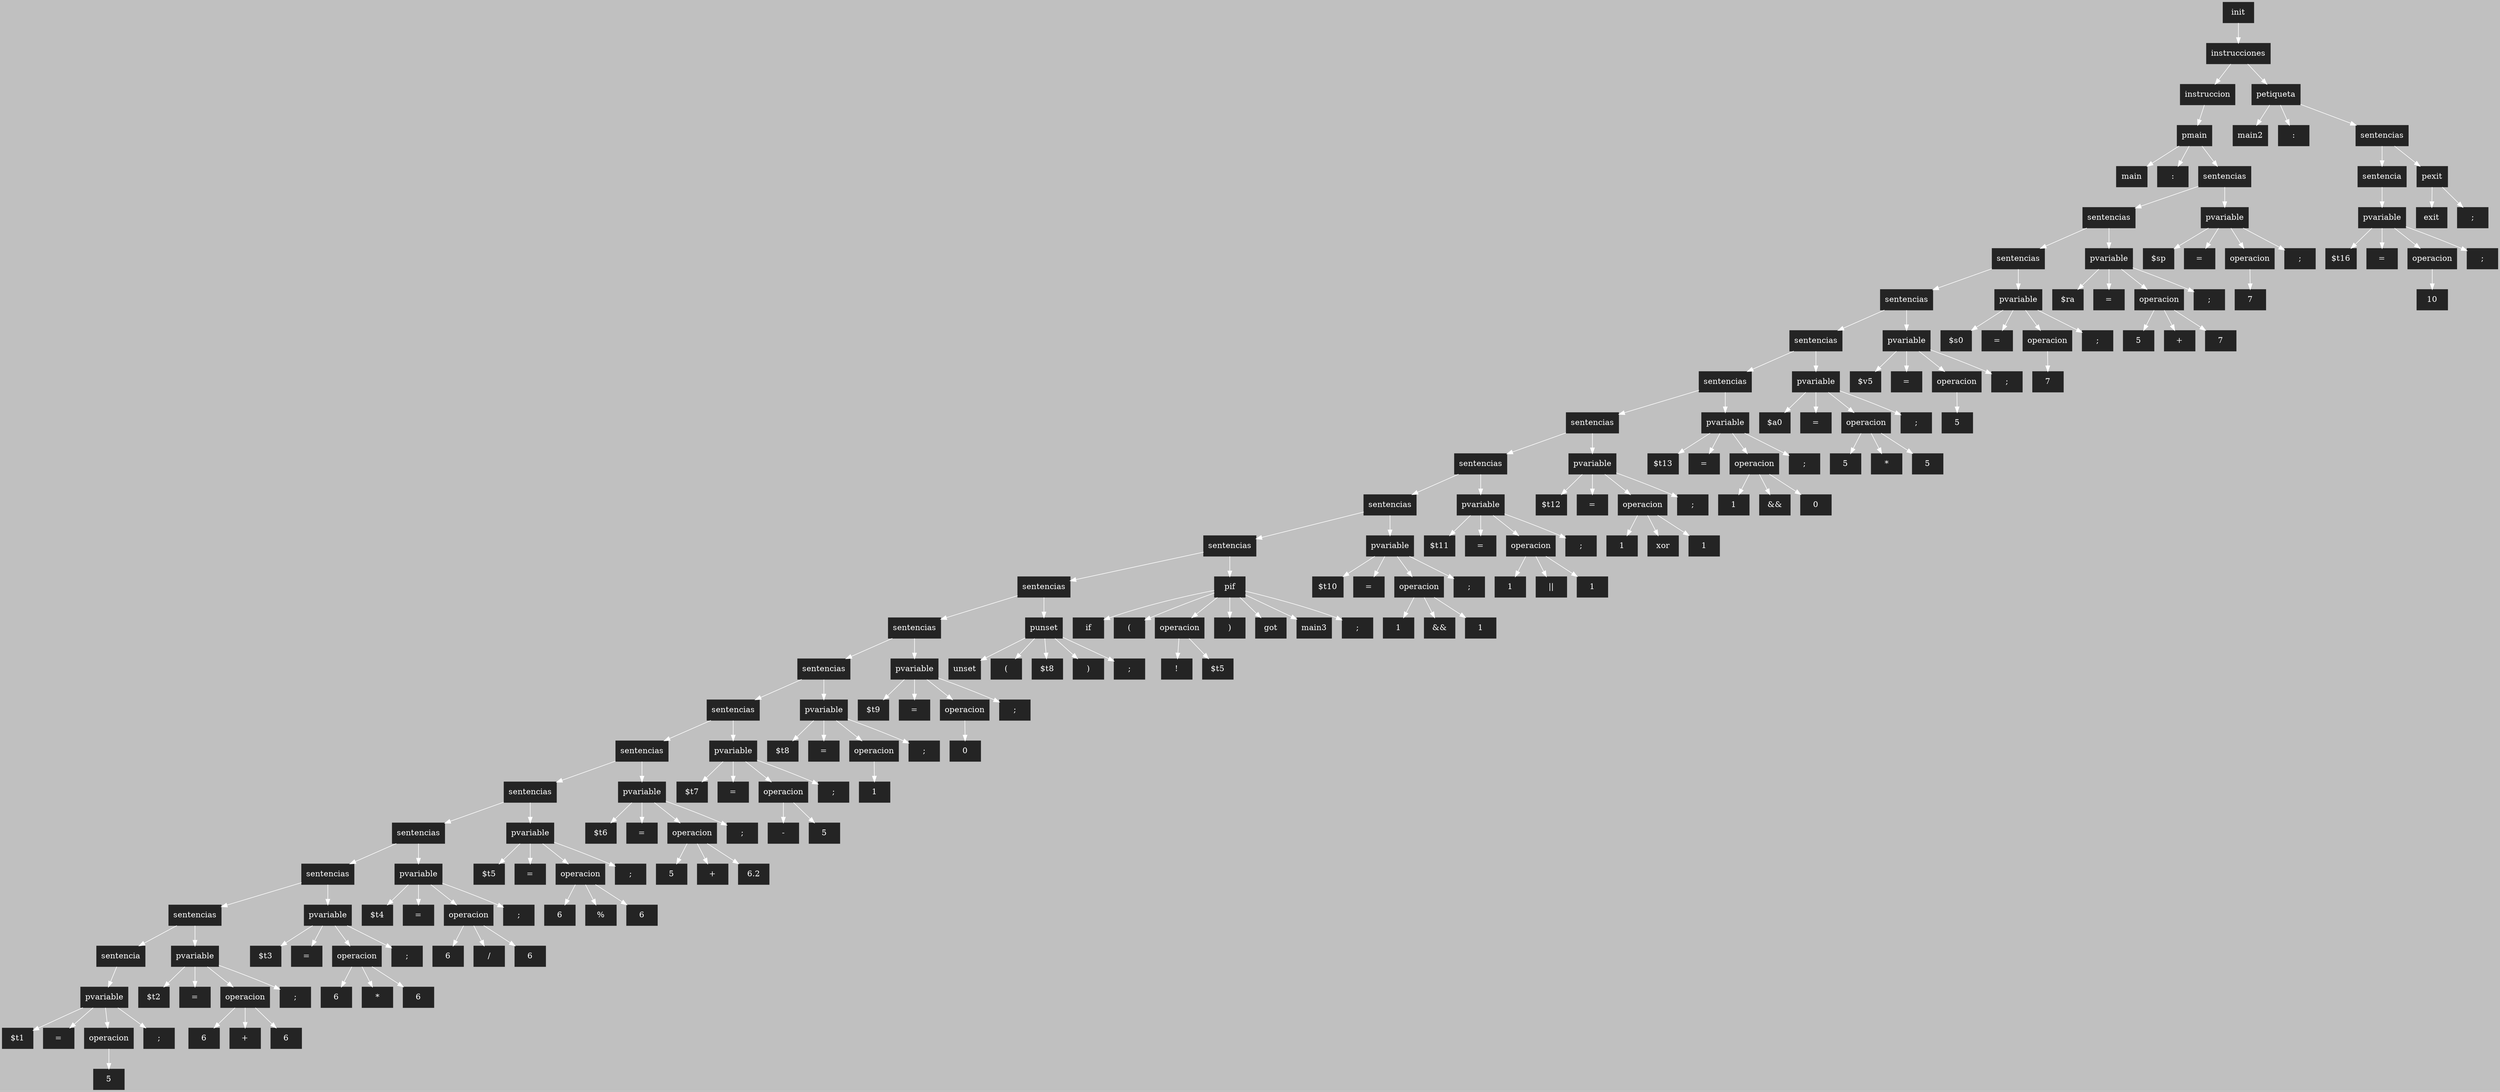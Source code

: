 digraph{ bgcolor = gray 
 node[fontcolor = white, height = 0.5, color = white] 
 [shape=box, style=filled, color=gray14] 
 rankdir=UD 
 edge[color=white, dir=fordware]
561[style = "filled" ; label = "init"] 
560[style = "filled" ; label = "instrucciones"] 
545[style = "filled" ; label = "instruccion"] 
542[style = "filled" ; label = "pmain"] 
543[style = "filled" ; label = "main"] 
544[style = "filled" ; label = ":"] 
541[style = "filled" ; label = "sentencias"] 
534[style = "filled" ; label = "sentencias"] 
525[style = "filled" ; label = "sentencias"] 
518[style = "filled" ; label = "sentencias"] 
511[style = "filled" ; label = "sentencias"] 
502[style = "filled" ; label = "sentencias"] 
493[style = "filled" ; label = "sentencias"] 
484[style = "filled" ; label = "sentencias"] 
475[style = "filled" ; label = "sentencias"] 
466[style = "filled" ; label = "sentencias"] 
455[style = "filled" ; label = "sentencias"] 
448[style = "filled" ; label = "sentencias"] 
441[style = "filled" ; label = "sentencias"] 
434[style = "filled" ; label = "sentencias"] 
426[style = "filled" ; label = "sentencias"] 
417[style = "filled" ; label = "sentencias"] 
408[style = "filled" ; label = "sentencias"] 
399[style = "filled" ; label = "sentencias"] 
390[style = "filled" ; label = "sentencias"] 
381[style = "filled" ; label = "sentencia"] 
377[style = "filled" ; label = "pvariable"] 
378[style = "filled" ; label = "$t1"] 
379[style = "filled" ; label = "="] 
376[style = "filled" ; label = "operacion"] 
375[style = "filled" ; label = "5"] 
380[style = "filled" ; label = ";"] 
386[style = "filled" ; label = "pvariable"] 
387[style = "filled" ; label = "$t2"] 
388[style = "filled" ; label = "="] 
384[style = "filled" ; label = "operacion"] 
382[style = "filled" ; label = "6"] 
385[style = "filled" ; label = "+"] 
383[style = "filled" ; label = "6"] 
389[style = "filled" ; label = ";"] 
395[style = "filled" ; label = "pvariable"] 
396[style = "filled" ; label = "$t3"] 
397[style = "filled" ; label = "="] 
393[style = "filled" ; label = "operacion"] 
391[style = "filled" ; label = "6"] 
394[style = "filled" ; label = "*"] 
392[style = "filled" ; label = "6"] 
398[style = "filled" ; label = ";"] 
404[style = "filled" ; label = "pvariable"] 
405[style = "filled" ; label = "$t4"] 
406[style = "filled" ; label = "="] 
402[style = "filled" ; label = "operacion"] 
400[style = "filled" ; label = "6"] 
403[style = "filled" ; label = "/"] 
401[style = "filled" ; label = "6"] 
407[style = "filled" ; label = ";"] 
413[style = "filled" ; label = "pvariable"] 
414[style = "filled" ; label = "$t5"] 
415[style = "filled" ; label = "="] 
411[style = "filled" ; label = "operacion"] 
409[style = "filled" ; label = "6"] 
412[style = "filled" ; label = "%"] 
410[style = "filled" ; label = "6"] 
416[style = "filled" ; label = ";"] 
422[style = "filled" ; label = "pvariable"] 
423[style = "filled" ; label = "$t6"] 
424[style = "filled" ; label = "="] 
420[style = "filled" ; label = "operacion"] 
418[style = "filled" ; label = "5"] 
421[style = "filled" ; label = "+"] 
419[style = "filled" ; label = "6.2"] 
425[style = "filled" ; label = ";"] 
430[style = "filled" ; label = "pvariable"] 
431[style = "filled" ; label = "$t7"] 
432[style = "filled" ; label = "="] 
428[style = "filled" ; label = "operacion"] 
429[style = "filled" ; label = "-"] 
427[style = "filled" ; label = "5"] 
433[style = "filled" ; label = ";"] 
437[style = "filled" ; label = "pvariable"] 
438[style = "filled" ; label = "$t8"] 
439[style = "filled" ; label = "="] 
436[style = "filled" ; label = "operacion"] 
435[style = "filled" ; label = "1"] 
440[style = "filled" ; label = ";"] 
444[style = "filled" ; label = "pvariable"] 
445[style = "filled" ; label = "$t9"] 
446[style = "filled" ; label = "="] 
443[style = "filled" ; label = "operacion"] 
442[style = "filled" ; label = "0"] 
447[style = "filled" ; label = ";"] 
449[style = "filled" ; label = "punset"] 
450[style = "filled" ; label = "unset"] 
451[style = "filled" ; label = "("] 
452[style = "filled" ; label = "$t8"] 
453[style = "filled" ; label = ")"] 
454[style = "filled" ; label = ";"] 
459[style = "filled" ; label = "pif"] 
460[style = "filled" ; label = "if"] 
461[style = "filled" ; label = "("] 
457[style = "filled" ; label = "operacion"] 
458[style = "filled" ; label = "!"] 
456[style = "filled" ; label = "$t5"] 
462[style = "filled" ; label = ")"] 
463[style = "filled" ; label = "got"] 
464[style = "filled" ; label = "main3"] 
465[style = "filled" ; label = ";"] 
471[style = "filled" ; label = "pvariable"] 
472[style = "filled" ; label = "$t10"] 
473[style = "filled" ; label = "="] 
469[style = "filled" ; label = "operacion"] 
467[style = "filled" ; label = "1"] 
470[style = "filled" ; label = "&&"] 
468[style = "filled" ; label = "1"] 
474[style = "filled" ; label = ";"] 
480[style = "filled" ; label = "pvariable"] 
481[style = "filled" ; label = "$t11"] 
482[style = "filled" ; label = "="] 
478[style = "filled" ; label = "operacion"] 
476[style = "filled" ; label = "1"] 
479[style = "filled" ; label = "||"] 
477[style = "filled" ; label = "1"] 
483[style = "filled" ; label = ";"] 
489[style = "filled" ; label = "pvariable"] 
490[style = "filled" ; label = "$t12"] 
491[style = "filled" ; label = "="] 
487[style = "filled" ; label = "operacion"] 
485[style = "filled" ; label = "1"] 
488[style = "filled" ; label = "xor"] 
486[style = "filled" ; label = "1"] 
492[style = "filled" ; label = ";"] 
498[style = "filled" ; label = "pvariable"] 
499[style = "filled" ; label = "$t13"] 
500[style = "filled" ; label = "="] 
496[style = "filled" ; label = "operacion"] 
494[style = "filled" ; label = "1"] 
497[style = "filled" ; label = "&&"] 
495[style = "filled" ; label = "0"] 
501[style = "filled" ; label = ";"] 
507[style = "filled" ; label = "pvariable"] 
508[style = "filled" ; label = "$a0"] 
509[style = "filled" ; label = "="] 
505[style = "filled" ; label = "operacion"] 
503[style = "filled" ; label = "5"] 
506[style = "filled" ; label = "*"] 
504[style = "filled" ; label = "5"] 
510[style = "filled" ; label = ";"] 
514[style = "filled" ; label = "pvariable"] 
515[style = "filled" ; label = "$v5"] 
516[style = "filled" ; label = "="] 
513[style = "filled" ; label = "operacion"] 
512[style = "filled" ; label = "5"] 
517[style = "filled" ; label = ";"] 
521[style = "filled" ; label = "pvariable"] 
522[style = "filled" ; label = "$s0"] 
523[style = "filled" ; label = "="] 
520[style = "filled" ; label = "operacion"] 
519[style = "filled" ; label = "7"] 
524[style = "filled" ; label = ";"] 
530[style = "filled" ; label = "pvariable"] 
531[style = "filled" ; label = "$ra"] 
532[style = "filled" ; label = "="] 
528[style = "filled" ; label = "operacion"] 
526[style = "filled" ; label = "5"] 
529[style = "filled" ; label = "+"] 
527[style = "filled" ; label = "7"] 
533[style = "filled" ; label = ";"] 
537[style = "filled" ; label = "pvariable"] 
538[style = "filled" ; label = "$sp"] 
539[style = "filled" ; label = "="] 
536[style = "filled" ; label = "operacion"] 
535[style = "filled" ; label = "7"] 
540[style = "filled" ; label = ";"] 
557[style = "filled" ; label = "petiqueta"] 
558[style = "filled" ; label = "main2"] 
559[style = "filled" ; label = ":"] 
556[style = "filled" ; label = "sentencias"] 
552[style = "filled" ; label = "sentencia"] 
548[style = "filled" ; label = "pvariable"] 
549[style = "filled" ; label = "$t16"] 
550[style = "filled" ; label = "="] 
547[style = "filled" ; label = "operacion"] 
546[style = "filled" ; label = "10"] 
551[style = "filled" ; label = ";"] 
553[style = "filled" ; label = "pexit"] 
554[style = "filled" ; label = "exit"] 
555[style = "filled" ; label = ";"] 
561->560;
560->545;
545->542;
542->543;
542->544;
542->541;
541->534;
534->525;
525->518;
518->511;
511->502;
502->493;
493->484;
484->475;
475->466;
466->455;
455->448;
448->441;
441->434;
434->426;
426->417;
417->408;
408->399;
399->390;
390->381;
381->377;
377->378;
377->379;
377->376;
376->375;
377->380;
390->386;
386->387;
386->388;
386->384;
384->382;
384->385;
384->383;
386->389;
399->395;
395->396;
395->397;
395->393;
393->391;
393->394;
393->392;
395->398;
408->404;
404->405;
404->406;
404->402;
402->400;
402->403;
402->401;
404->407;
417->413;
413->414;
413->415;
413->411;
411->409;
411->412;
411->410;
413->416;
426->422;
422->423;
422->424;
422->420;
420->418;
420->421;
420->419;
422->425;
434->430;
430->431;
430->432;
430->428;
428->429;
428->427;
430->433;
441->437;
437->438;
437->439;
437->436;
436->435;
437->440;
448->444;
444->445;
444->446;
444->443;
443->442;
444->447;
455->449;
449->450;
449->451;
449->452;
449->453;
449->454;
466->459;
459->460;
459->461;
459->457;
457->458;
457->456;
459->462;
459->463;
459->464;
459->465;
475->471;
471->472;
471->473;
471->469;
469->467;
469->470;
469->468;
471->474;
484->480;
480->481;
480->482;
480->478;
478->476;
478->479;
478->477;
480->483;
493->489;
489->490;
489->491;
489->487;
487->485;
487->488;
487->486;
489->492;
502->498;
498->499;
498->500;
498->496;
496->494;
496->497;
496->495;
498->501;
511->507;
507->508;
507->509;
507->505;
505->503;
505->506;
505->504;
507->510;
518->514;
514->515;
514->516;
514->513;
513->512;
514->517;
525->521;
521->522;
521->523;
521->520;
520->519;
521->524;
534->530;
530->531;
530->532;
530->528;
528->526;
528->529;
528->527;
530->533;
541->537;
537->538;
537->539;
537->536;
536->535;
537->540;
560->557;
557->558;
557->559;
557->556;
556->552;
552->548;
548->549;
548->550;
548->547;
547->546;
548->551;
556->553;
553->554;
553->555;

}